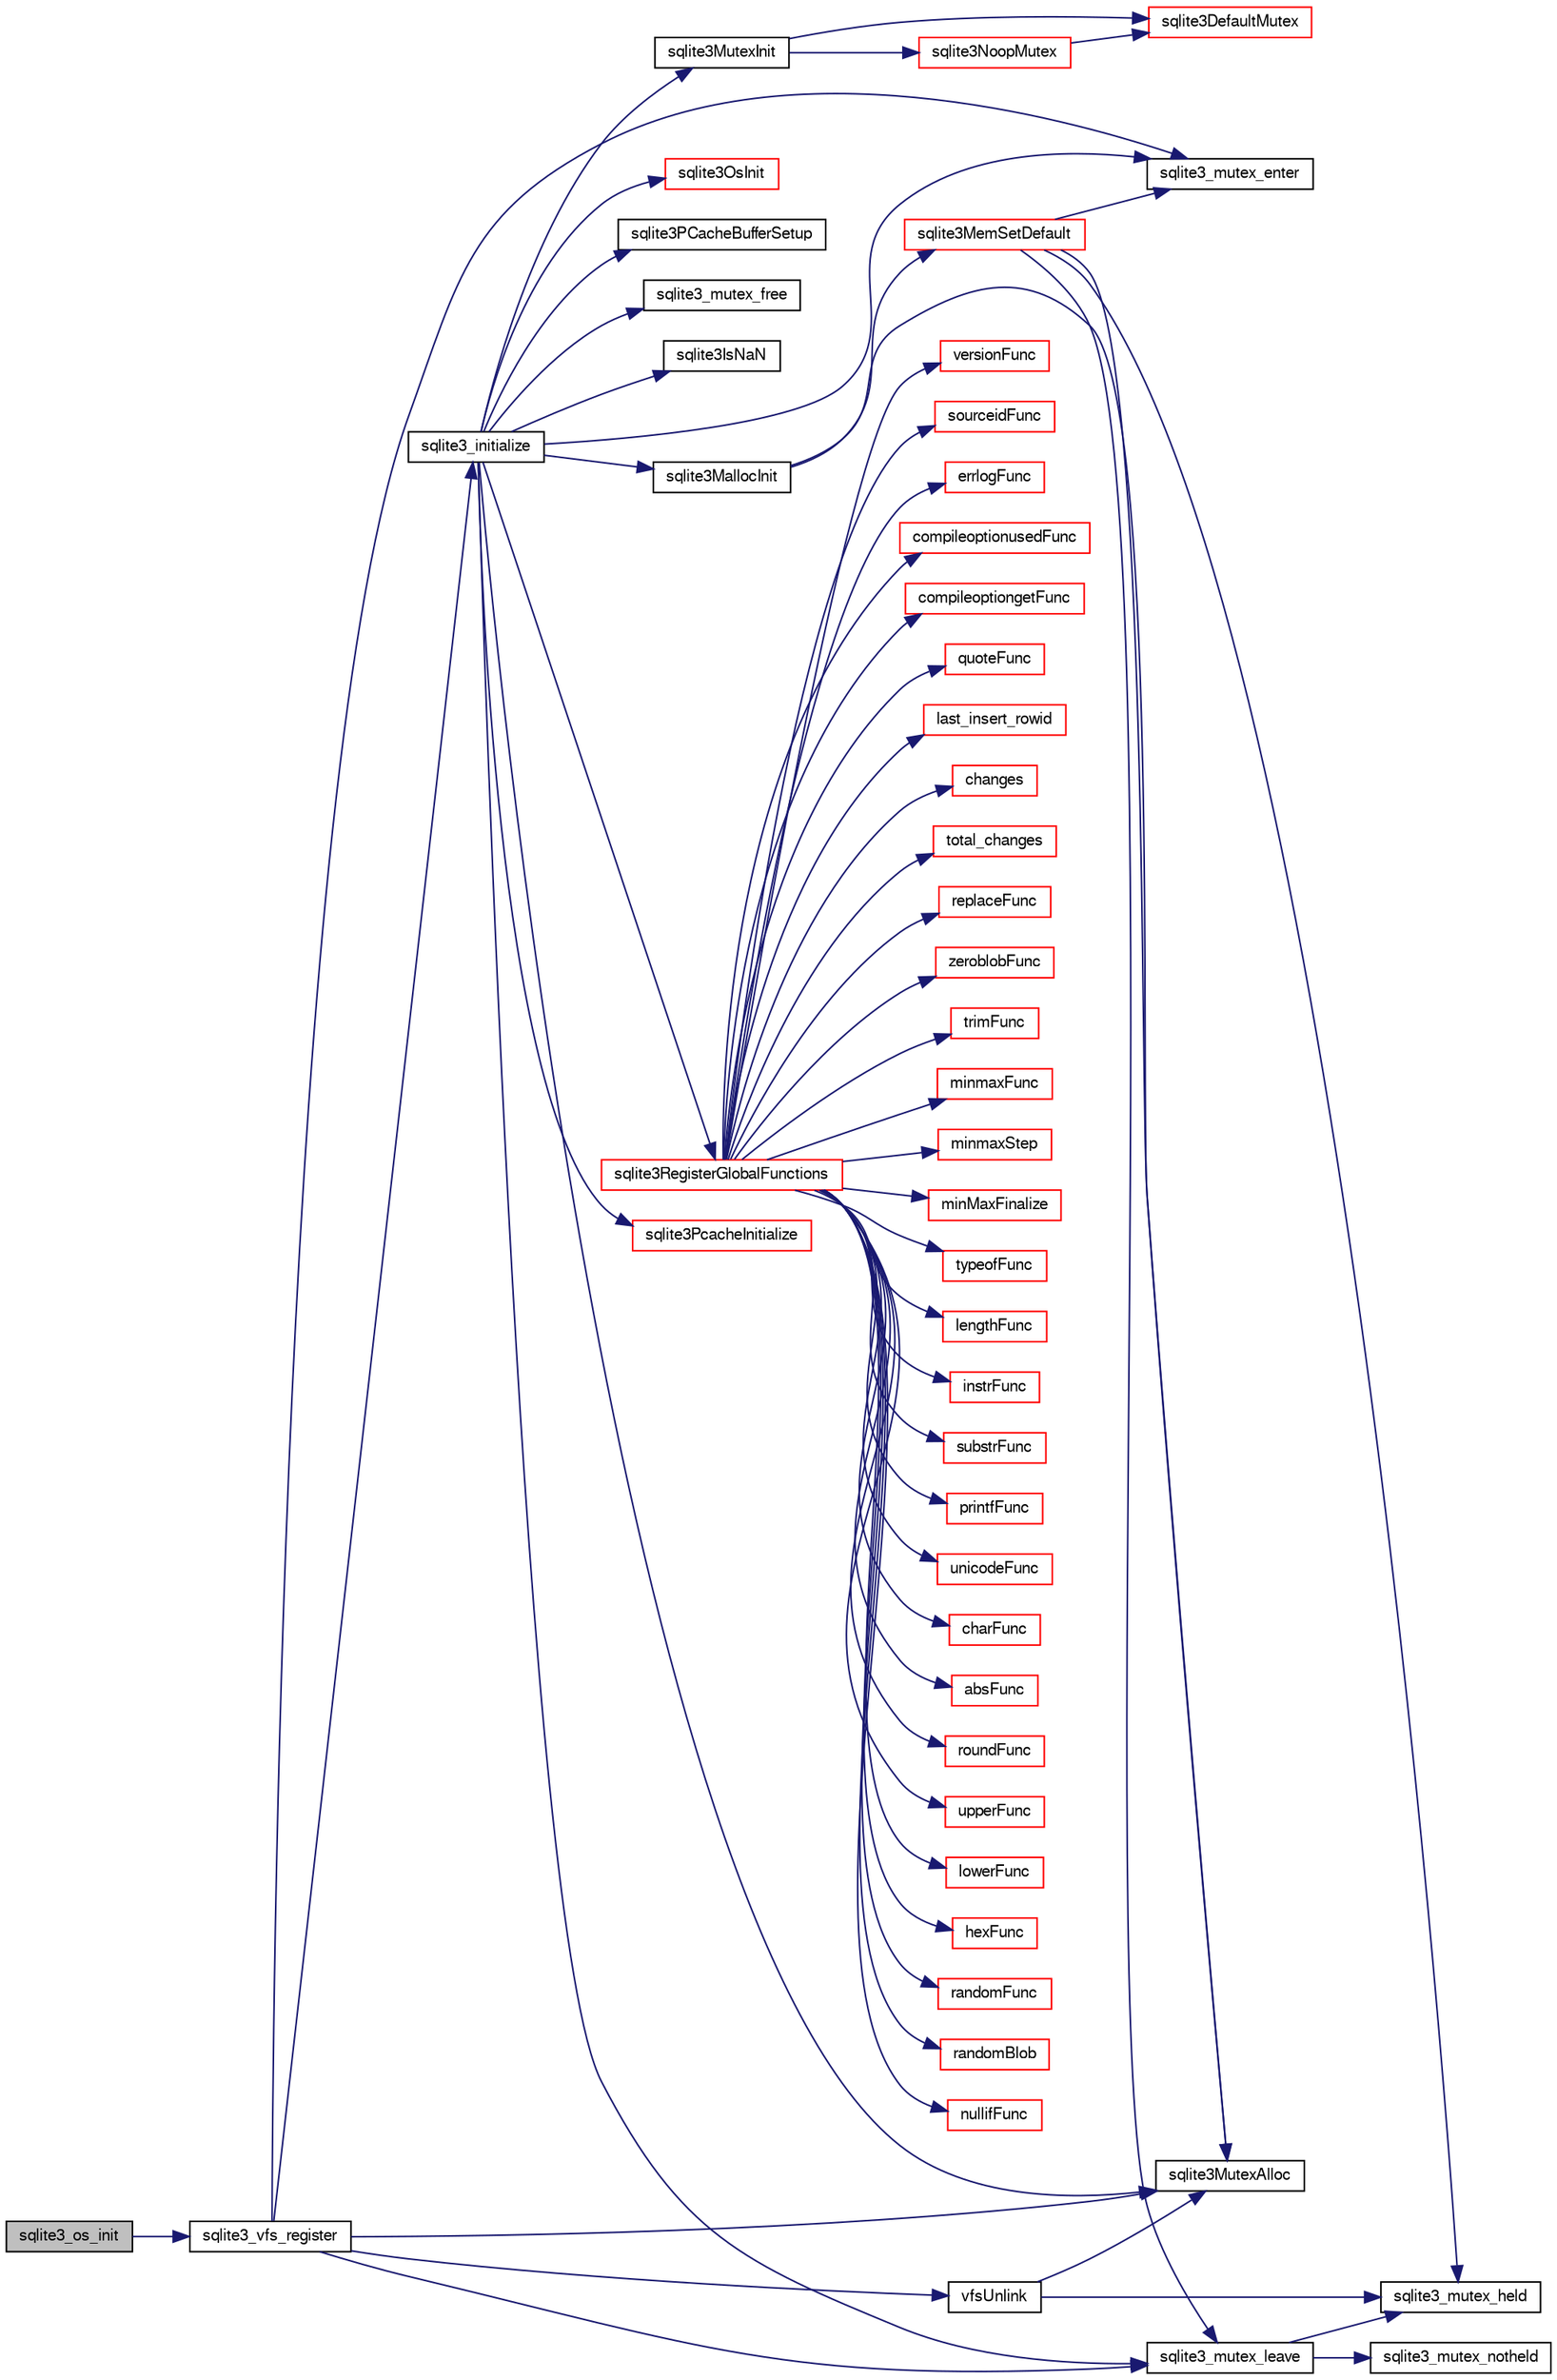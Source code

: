 digraph "sqlite3_os_init"
{
  edge [fontname="FreeSans",fontsize="10",labelfontname="FreeSans",labelfontsize="10"];
  node [fontname="FreeSans",fontsize="10",shape=record];
  rankdir="LR";
  Node52755 [label="sqlite3_os_init",height=0.2,width=0.4,color="black", fillcolor="grey75", style="filled", fontcolor="black"];
  Node52755 -> Node52756 [color="midnightblue",fontsize="10",style="solid",fontname="FreeSans"];
  Node52756 [label="sqlite3_vfs_register",height=0.2,width=0.4,color="black", fillcolor="white", style="filled",URL="$sqlite3_8c.html#a7184b289ccd4c4c7200589137d88c4ae"];
  Node52756 -> Node52757 [color="midnightblue",fontsize="10",style="solid",fontname="FreeSans"];
  Node52757 [label="sqlite3_initialize",height=0.2,width=0.4,color="black", fillcolor="white", style="filled",URL="$sqlite3_8c.html#ab0c0ee2d5d4cf8b28e9572296a8861df"];
  Node52757 -> Node52758 [color="midnightblue",fontsize="10",style="solid",fontname="FreeSans"];
  Node52758 [label="sqlite3MutexInit",height=0.2,width=0.4,color="black", fillcolor="white", style="filled",URL="$sqlite3_8c.html#a7906afcdd1cdb3d0007eb932398a1158"];
  Node52758 -> Node52759 [color="midnightblue",fontsize="10",style="solid",fontname="FreeSans"];
  Node52759 [label="sqlite3DefaultMutex",height=0.2,width=0.4,color="red", fillcolor="white", style="filled",URL="$sqlite3_8c.html#ac895a71e325f9b2f9b862f737c17aca8"];
  Node52758 -> Node52780 [color="midnightblue",fontsize="10",style="solid",fontname="FreeSans"];
  Node52780 [label="sqlite3NoopMutex",height=0.2,width=0.4,color="red", fillcolor="white", style="filled",URL="$sqlite3_8c.html#a09742cde9ef371d94f8201d2cdb543e4"];
  Node52780 -> Node52759 [color="midnightblue",fontsize="10",style="solid",fontname="FreeSans"];
  Node52757 -> Node52788 [color="midnightblue",fontsize="10",style="solid",fontname="FreeSans"];
  Node52788 [label="sqlite3MutexAlloc",height=0.2,width=0.4,color="black", fillcolor="white", style="filled",URL="$sqlite3_8c.html#a0e3f432ee581f6876b590e7ad7e84e19"];
  Node52757 -> Node52765 [color="midnightblue",fontsize="10",style="solid",fontname="FreeSans"];
  Node52765 [label="sqlite3_mutex_enter",height=0.2,width=0.4,color="black", fillcolor="white", style="filled",URL="$sqlite3_8c.html#a1c12cde690bd89f104de5cbad12a6bf5"];
  Node52757 -> Node52789 [color="midnightblue",fontsize="10",style="solid",fontname="FreeSans"];
  Node52789 [label="sqlite3MallocInit",height=0.2,width=0.4,color="black", fillcolor="white", style="filled",URL="$sqlite3_8c.html#a9e06f9e7cad0d83ce80ab493c9533552"];
  Node52789 -> Node52790 [color="midnightblue",fontsize="10",style="solid",fontname="FreeSans"];
  Node52790 [label="sqlite3MemSetDefault",height=0.2,width=0.4,color="red", fillcolor="white", style="filled",URL="$sqlite3_8c.html#a162fbfd727e92c5f8f72625b5ff62549"];
  Node52790 -> Node52788 [color="midnightblue",fontsize="10",style="solid",fontname="FreeSans"];
  Node52790 -> Node52765 [color="midnightblue",fontsize="10",style="solid",fontname="FreeSans"];
  Node52790 -> Node52771 [color="midnightblue",fontsize="10",style="solid",fontname="FreeSans"];
  Node52771 [label="sqlite3_mutex_leave",height=0.2,width=0.4,color="black", fillcolor="white", style="filled",URL="$sqlite3_8c.html#a5838d235601dbd3c1fa993555c6bcc93"];
  Node52771 -> Node52767 [color="midnightblue",fontsize="10",style="solid",fontname="FreeSans"];
  Node52767 [label="sqlite3_mutex_held",height=0.2,width=0.4,color="black", fillcolor="white", style="filled",URL="$sqlite3_8c.html#acf77da68932b6bc163c5e68547ecc3e7"];
  Node52771 -> Node52772 [color="midnightblue",fontsize="10",style="solid",fontname="FreeSans"];
  Node52772 [label="sqlite3_mutex_notheld",height=0.2,width=0.4,color="black", fillcolor="white", style="filled",URL="$sqlite3_8c.html#a83967c837c1c000d3b5adcfaa688f5dc"];
  Node52790 -> Node52767 [color="midnightblue",fontsize="10",style="solid",fontname="FreeSans"];
  Node52789 -> Node52788 [color="midnightblue",fontsize="10",style="solid",fontname="FreeSans"];
  Node52757 -> Node52771 [color="midnightblue",fontsize="10",style="solid",fontname="FreeSans"];
  Node52757 -> Node52884 [color="midnightblue",fontsize="10",style="solid",fontname="FreeSans"];
  Node52884 [label="sqlite3RegisterGlobalFunctions",height=0.2,width=0.4,color="red", fillcolor="white", style="filled",URL="$sqlite3_8c.html#a9f75bd111010f29e1b8d74344473c4ec"];
  Node52884 -> Node52885 [color="midnightblue",fontsize="10",style="solid",fontname="FreeSans"];
  Node52885 [label="trimFunc",height=0.2,width=0.4,color="red", fillcolor="white", style="filled",URL="$sqlite3_8c.html#afad56dbe7f08139a630156e644b14704"];
  Node52884 -> Node52898 [color="midnightblue",fontsize="10",style="solid",fontname="FreeSans"];
  Node52898 [label="minmaxFunc",height=0.2,width=0.4,color="red", fillcolor="white", style="filled",URL="$sqlite3_8c.html#a4d00f48b948fd73cb70bcfd1efc0bfb0"];
  Node52884 -> Node52907 [color="midnightblue",fontsize="10",style="solid",fontname="FreeSans"];
  Node52907 [label="minmaxStep",height=0.2,width=0.4,color="red", fillcolor="white", style="filled",URL="$sqlite3_8c.html#a5b4c0da0f3b61d7ff25ebd30aa22cca4"];
  Node52884 -> Node52911 [color="midnightblue",fontsize="10",style="solid",fontname="FreeSans"];
  Node52911 [label="minMaxFinalize",height=0.2,width=0.4,color="red", fillcolor="white", style="filled",URL="$sqlite3_8c.html#a0439dd90934a2dee93517c50884d5924"];
  Node52884 -> Node52912 [color="midnightblue",fontsize="10",style="solid",fontname="FreeSans"];
  Node52912 [label="typeofFunc",height=0.2,width=0.4,color="red", fillcolor="white", style="filled",URL="$sqlite3_8c.html#aba6c564ff0d6b017de448469d0fb243f"];
  Node52884 -> Node52913 [color="midnightblue",fontsize="10",style="solid",fontname="FreeSans"];
  Node52913 [label="lengthFunc",height=0.2,width=0.4,color="red", fillcolor="white", style="filled",URL="$sqlite3_8c.html#affdabf006c37c26a1c3e325badb83546"];
  Node52884 -> Node52918 [color="midnightblue",fontsize="10",style="solid",fontname="FreeSans"];
  Node52918 [label="instrFunc",height=0.2,width=0.4,color="red", fillcolor="white", style="filled",URL="$sqlite3_8c.html#a8f86ca540b92ac28aaefaa126170cf8c"];
  Node52884 -> Node52920 [color="midnightblue",fontsize="10",style="solid",fontname="FreeSans"];
  Node52920 [label="substrFunc",height=0.2,width=0.4,color="red", fillcolor="white", style="filled",URL="$sqlite3_8c.html#a8a8739d9af5589338113371e440b2734"];
  Node52884 -> Node52925 [color="midnightblue",fontsize="10",style="solid",fontname="FreeSans"];
  Node52925 [label="printfFunc",height=0.2,width=0.4,color="red", fillcolor="white", style="filled",URL="$sqlite3_8c.html#a80ca21d434c7c5b6668bee721331dda8"];
  Node52884 -> Node52927 [color="midnightblue",fontsize="10",style="solid",fontname="FreeSans"];
  Node52927 [label="unicodeFunc",height=0.2,width=0.4,color="red", fillcolor="white", style="filled",URL="$sqlite3_8c.html#a1d3d012cbe2276d8d713be80884db355"];
  Node52884 -> Node52929 [color="midnightblue",fontsize="10",style="solid",fontname="FreeSans"];
  Node52929 [label="charFunc",height=0.2,width=0.4,color="red", fillcolor="white", style="filled",URL="$sqlite3_8c.html#ab9b72ce47fcea3c3b92e816435a0fd91"];
  Node52884 -> Node52930 [color="midnightblue",fontsize="10",style="solid",fontname="FreeSans"];
  Node52930 [label="absFunc",height=0.2,width=0.4,color="red", fillcolor="white", style="filled",URL="$sqlite3_8c.html#af271994a34f441432d50d7095e0ed23d"];
  Node52884 -> Node52935 [color="midnightblue",fontsize="10",style="solid",fontname="FreeSans"];
  Node52935 [label="roundFunc",height=0.2,width=0.4,color="red", fillcolor="white", style="filled",URL="$sqlite3_8c.html#a8c444ba254edc27891111b76e7ba85e7"];
  Node52884 -> Node52938 [color="midnightblue",fontsize="10",style="solid",fontname="FreeSans"];
  Node52938 [label="upperFunc",height=0.2,width=0.4,color="red", fillcolor="white", style="filled",URL="$sqlite3_8c.html#a8f26e491f9fd893cdb476c577f39f260"];
  Node52884 -> Node52939 [color="midnightblue",fontsize="10",style="solid",fontname="FreeSans"];
  Node52939 [label="lowerFunc",height=0.2,width=0.4,color="red", fillcolor="white", style="filled",URL="$sqlite3_8c.html#a37a07e2d7c0cb4c521e9c334596c89a7"];
  Node52884 -> Node52940 [color="midnightblue",fontsize="10",style="solid",fontname="FreeSans"];
  Node52940 [label="hexFunc",height=0.2,width=0.4,color="red", fillcolor="white", style="filled",URL="$sqlite3_8c.html#a2e2cd151b75b794723d7c4f30fe57c8b"];
  Node52884 -> Node52941 [color="midnightblue",fontsize="10",style="solid",fontname="FreeSans"];
  Node52941 [label="randomFunc",height=0.2,width=0.4,color="red", fillcolor="white", style="filled",URL="$sqlite3_8c.html#a77905d2b2e1b154cf082f061cfa057dd"];
  Node52884 -> Node52945 [color="midnightblue",fontsize="10",style="solid",fontname="FreeSans"];
  Node52945 [label="randomBlob",height=0.2,width=0.4,color="red", fillcolor="white", style="filled",URL="$sqlite3_8c.html#a2b058708f7f26feb80fce84c3e375d64"];
  Node52884 -> Node52947 [color="midnightblue",fontsize="10",style="solid",fontname="FreeSans"];
  Node52947 [label="nullifFunc",height=0.2,width=0.4,color="red", fillcolor="white", style="filled",URL="$sqlite3_8c.html#aa677b6612cd4e6630438b729f56cd3e6"];
  Node52884 -> Node52948 [color="midnightblue",fontsize="10",style="solid",fontname="FreeSans"];
  Node52948 [label="versionFunc",height=0.2,width=0.4,color="red", fillcolor="white", style="filled",URL="$sqlite3_8c.html#a258a294d68fbf7c6ba528921b2a721bc"];
  Node52884 -> Node52950 [color="midnightblue",fontsize="10",style="solid",fontname="FreeSans"];
  Node52950 [label="sourceidFunc",height=0.2,width=0.4,color="red", fillcolor="white", style="filled",URL="$sqlite3_8c.html#a3ff22be898cc17c2a45a7fa605892c4a"];
  Node52884 -> Node52952 [color="midnightblue",fontsize="10",style="solid",fontname="FreeSans"];
  Node52952 [label="errlogFunc",height=0.2,width=0.4,color="red", fillcolor="white", style="filled",URL="$sqlite3_8c.html#a56d5c8e1f0a43e4c9f8864c27065393f"];
  Node52884 -> Node52953 [color="midnightblue",fontsize="10",style="solid",fontname="FreeSans"];
  Node52953 [label="compileoptionusedFunc",height=0.2,width=0.4,color="red", fillcolor="white", style="filled",URL="$sqlite3_8c.html#ab8caa7140383f5e738f29c859232145f"];
  Node52884 -> Node52956 [color="midnightblue",fontsize="10",style="solid",fontname="FreeSans"];
  Node52956 [label="compileoptiongetFunc",height=0.2,width=0.4,color="red", fillcolor="white", style="filled",URL="$sqlite3_8c.html#a9221f1bc427c499f548f1e50ad1033b0"];
  Node52884 -> Node52958 [color="midnightblue",fontsize="10",style="solid",fontname="FreeSans"];
  Node52958 [label="quoteFunc",height=0.2,width=0.4,color="red", fillcolor="white", style="filled",URL="$sqlite3_8c.html#a8e64c0ef376144dfad6a4a3d499056b8"];
  Node52884 -> Node52959 [color="midnightblue",fontsize="10",style="solid",fontname="FreeSans"];
  Node52959 [label="last_insert_rowid",height=0.2,width=0.4,color="red", fillcolor="white", style="filled",URL="$sqlite3_8c.html#a58bdb5411ca39965cee456c209725009"];
  Node52884 -> Node52961 [color="midnightblue",fontsize="10",style="solid",fontname="FreeSans"];
  Node52961 [label="changes",height=0.2,width=0.4,color="red", fillcolor="white", style="filled",URL="$sqlite3_8c.html#a098b9c6a88d2ab91cdcbd5ee0b4bfe7f"];
  Node52884 -> Node52963 [color="midnightblue",fontsize="10",style="solid",fontname="FreeSans"];
  Node52963 [label="total_changes",height=0.2,width=0.4,color="red", fillcolor="white", style="filled",URL="$sqlite3_8c.html#afad48d3e90d72263d3e8707f56d1ccc9"];
  Node52884 -> Node52965 [color="midnightblue",fontsize="10",style="solid",fontname="FreeSans"];
  Node52965 [label="replaceFunc",height=0.2,width=0.4,color="red", fillcolor="white", style="filled",URL="$sqlite3_8c.html#a752b98a7c55d204c397a4902b49b1ce4"];
  Node52884 -> Node52966 [color="midnightblue",fontsize="10",style="solid",fontname="FreeSans"];
  Node52966 [label="zeroblobFunc",height=0.2,width=0.4,color="red", fillcolor="white", style="filled",URL="$sqlite3_8c.html#a3b48be674f93ee89664ee4552afd3248"];
  Node52757 -> Node53032 [color="midnightblue",fontsize="10",style="solid",fontname="FreeSans"];
  Node53032 [label="sqlite3PcacheInitialize",height=0.2,width=0.4,color="red", fillcolor="white", style="filled",URL="$sqlite3_8c.html#a2902c61ddc88bea002c4d69fe4052b1f"];
  Node52757 -> Node53033 [color="midnightblue",fontsize="10",style="solid",fontname="FreeSans"];
  Node53033 [label="sqlite3OsInit",height=0.2,width=0.4,color="red", fillcolor="white", style="filled",URL="$sqlite3_8c.html#afeaa886fe1ca086a30fd278b1d069762"];
  Node52757 -> Node53035 [color="midnightblue",fontsize="10",style="solid",fontname="FreeSans"];
  Node53035 [label="sqlite3PCacheBufferSetup",height=0.2,width=0.4,color="black", fillcolor="white", style="filled",URL="$sqlite3_8c.html#ad18a1eebefdfbc4254f473f7b0101937"];
  Node52757 -> Node53036 [color="midnightblue",fontsize="10",style="solid",fontname="FreeSans"];
  Node53036 [label="sqlite3_mutex_free",height=0.2,width=0.4,color="black", fillcolor="white", style="filled",URL="$sqlite3_8c.html#a2db2e72e08f6873afa9c61b0ec726fec"];
  Node52757 -> Node52820 [color="midnightblue",fontsize="10",style="solid",fontname="FreeSans"];
  Node52820 [label="sqlite3IsNaN",height=0.2,width=0.4,color="black", fillcolor="white", style="filled",URL="$sqlite3_8c.html#aed4d78203877c3486765ccbc7feebb50"];
  Node52756 -> Node52788 [color="midnightblue",fontsize="10",style="solid",fontname="FreeSans"];
  Node52756 -> Node52765 [color="midnightblue",fontsize="10",style="solid",fontname="FreeSans"];
  Node52756 -> Node53037 [color="midnightblue",fontsize="10",style="solid",fontname="FreeSans"];
  Node53037 [label="vfsUnlink",height=0.2,width=0.4,color="black", fillcolor="white", style="filled",URL="$sqlite3_8c.html#ac83aba5f7ebe1ae9bdcf187ea2a8a692"];
  Node53037 -> Node52767 [color="midnightblue",fontsize="10",style="solid",fontname="FreeSans"];
  Node53037 -> Node52788 [color="midnightblue",fontsize="10",style="solid",fontname="FreeSans"];
  Node52756 -> Node52771 [color="midnightblue",fontsize="10",style="solid",fontname="FreeSans"];
}
